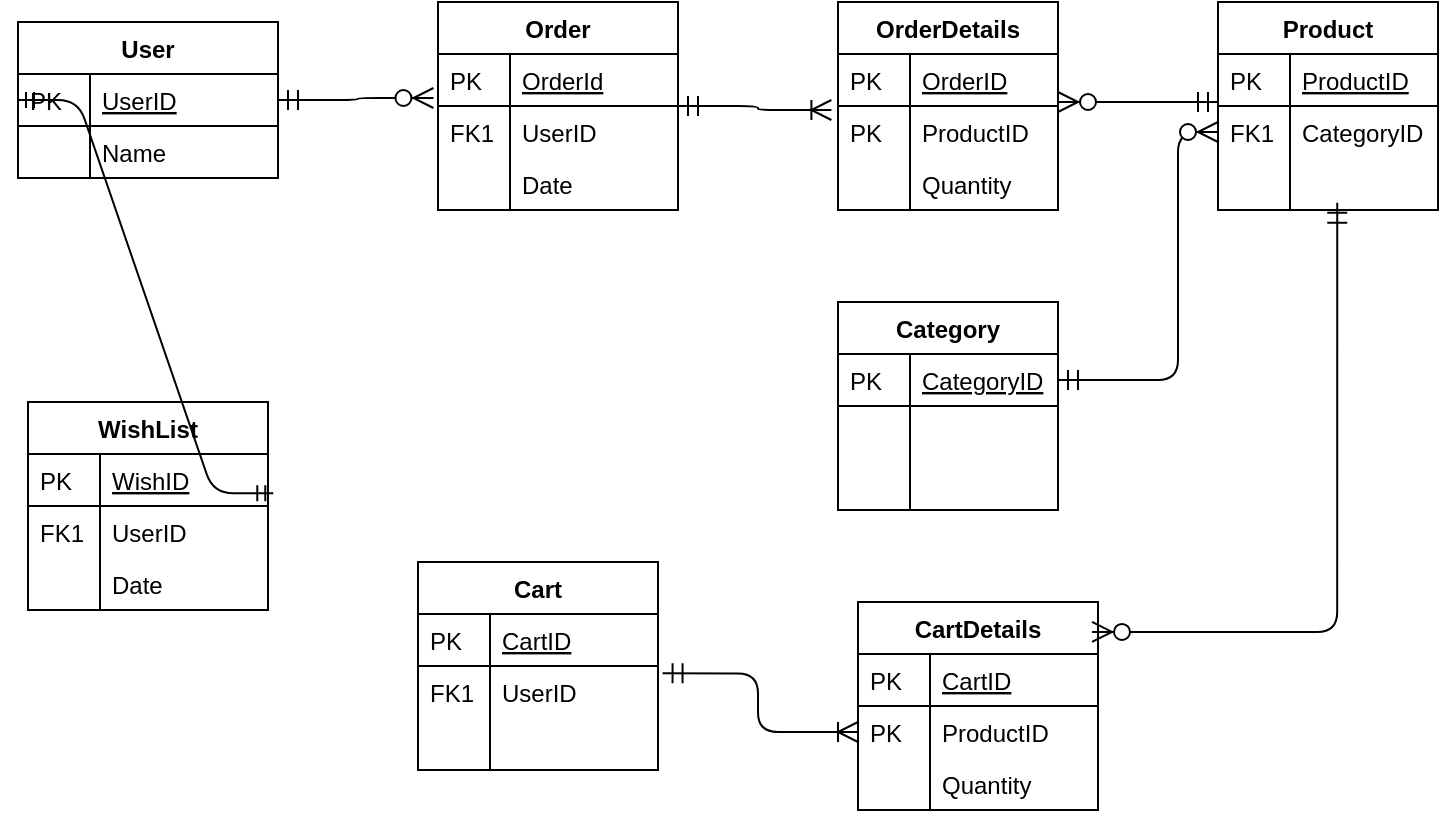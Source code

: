 <mxfile type="device" version="13.1.2"><diagram id="C5RBs43oDa-KdzZeNtuy" name="Page-1"><mxGraphModel grid="1" shadow="0" math="0" pageHeight="1169" pageWidth="827" pageScale="1" page="1" fold="1" arrows="1" connect="1" tooltips="1" guides="1" gridSize="10" dy="466" dx="782"><root><mxCell id="WIyWlLk6GJQsqaUBKTNV-0"/><mxCell id="WIyWlLk6GJQsqaUBKTNV-1" parent="WIyWlLk6GJQsqaUBKTNV-0"/><mxCell id="zkfFHV4jXpPFQw0GAbJ--63" value="" parent="WIyWlLk6GJQsqaUBKTNV-1" target="zkfFHV4jXpPFQw0GAbJ--57" style="edgeStyle=orthogonalEdgeStyle;endArrow=ERzeroToMany;startArrow=ERmandOne;shadow=0;strokeWidth=1;endSize=8;startSize=8;entryX=-0.019;entryY=0.846;entryDx=0;entryDy=0;entryPerimeter=0;" edge="1" source="zkfFHV4jXpPFQw0GAbJ--52"><mxGeometry as="geometry" height="100" width="100" relative="1"><mxPoint as="sourcePoint" y="390" x="310"/><mxPoint as="targetPoint" y="129" x="250"/></mxGeometry></mxCell><mxCell id="zkfFHV4jXpPFQw0GAbJ--71" value="" parent="WIyWlLk6GJQsqaUBKTNV-1" target="wFKv8xqpqsRJh2SXNeaw-4" style="edgeStyle=orthogonalEdgeStyle;endArrow=ERoneToMany;startArrow=ERmandOne;shadow=0;strokeWidth=1;endSize=8;startSize=8;entryX=-0.03;entryY=0.077;entryDx=0;entryDy=0;entryPerimeter=0;" edge="1" source="zkfFHV4jXpPFQw0GAbJ--56"><mxGeometry as="geometry" height="100" width="100" relative="1"><mxPoint as="sourcePoint" y="182" x="410"/><mxPoint as="targetPoint" y="132" x="440"/><Array as="points"/></mxGeometry></mxCell><mxCell id="zkfFHV4jXpPFQw0GAbJ--51" value="User" parent="WIyWlLk6GJQsqaUBKTNV-1" style="swimlane;fontStyle=1;childLayout=stackLayout;horizontal=1;startSize=26;horizontalStack=0;resizeParent=1;resizeLast=0;collapsible=1;marginBottom=0;rounded=0;shadow=0;strokeWidth=1;" vertex="1"><mxGeometry as="geometry" height="78" width="130" y="90" x="40"><mxRectangle as="alternateBounds" height="26" width="160" y="80" x="20"/></mxGeometry></mxCell><mxCell id="zkfFHV4jXpPFQw0GAbJ--52" value="UserID" parent="zkfFHV4jXpPFQw0GAbJ--51" style="shape=partialRectangle;top=0;left=0;right=0;bottom=1;align=left;verticalAlign=top;fillColor=none;spacingLeft=40;spacingRight=4;overflow=hidden;rotatable=0;points=[[0,0.5],[1,0.5]];portConstraint=eastwest;dropTarget=0;rounded=0;shadow=0;strokeWidth=1;fontStyle=4" vertex="1"><mxGeometry as="geometry" height="26" width="130" y="26"/></mxCell><mxCell id="zkfFHV4jXpPFQw0GAbJ--53" value="PK" parent="zkfFHV4jXpPFQw0GAbJ--52" style="shape=partialRectangle;top=0;left=0;bottom=0;fillColor=none;align=left;verticalAlign=top;spacingLeft=4;spacingRight=4;overflow=hidden;rotatable=0;points=[];portConstraint=eastwest;part=1;" vertex="1" connectable="0"><mxGeometry as="geometry" height="26" width="36"/></mxCell><mxCell id="zkfFHV4jXpPFQw0GAbJ--54" value="Name" parent="zkfFHV4jXpPFQw0GAbJ--51" style="shape=partialRectangle;top=0;left=0;right=0;bottom=0;align=left;verticalAlign=top;fillColor=none;spacingLeft=40;spacingRight=4;overflow=hidden;rotatable=0;points=[[0,0.5],[1,0.5]];portConstraint=eastwest;dropTarget=0;rounded=0;shadow=0;strokeWidth=1;" vertex="1"><mxGeometry as="geometry" height="26" width="130" y="52"/></mxCell><mxCell id="zkfFHV4jXpPFQw0GAbJ--55" value="" parent="zkfFHV4jXpPFQw0GAbJ--54" style="shape=partialRectangle;top=0;left=0;bottom=0;fillColor=none;align=left;verticalAlign=top;spacingLeft=4;spacingRight=4;overflow=hidden;rotatable=0;points=[];portConstraint=eastwest;part=1;" vertex="1" connectable="0"><mxGeometry as="geometry" height="26" width="36"/></mxCell><mxCell id="zkfFHV4jXpPFQw0GAbJ--56" value="Order" parent="WIyWlLk6GJQsqaUBKTNV-1" style="swimlane;fontStyle=1;childLayout=stackLayout;horizontal=1;startSize=26;horizontalStack=0;resizeParent=1;resizeLast=0;collapsible=1;marginBottom=0;rounded=0;shadow=0;strokeWidth=1;" vertex="1"><mxGeometry as="geometry" height="104" width="120" y="80" x="250"><mxRectangle as="alternateBounds" height="26" width="160" y="80" x="260"/></mxGeometry></mxCell><mxCell id="zkfFHV4jXpPFQw0GAbJ--57" value="OrderId" parent="zkfFHV4jXpPFQw0GAbJ--56" style="shape=partialRectangle;top=0;left=0;right=0;bottom=1;align=left;verticalAlign=top;fillColor=none;spacingLeft=40;spacingRight=4;overflow=hidden;rotatable=0;points=[[0,0.5],[1,0.5]];portConstraint=eastwest;dropTarget=0;rounded=0;shadow=0;strokeWidth=1;fontStyle=4" vertex="1"><mxGeometry as="geometry" height="26" width="120" y="26"/></mxCell><mxCell id="zkfFHV4jXpPFQw0GAbJ--58" value="PK" parent="zkfFHV4jXpPFQw0GAbJ--57" style="shape=partialRectangle;top=0;left=0;bottom=0;fillColor=none;align=left;verticalAlign=top;spacingLeft=4;spacingRight=4;overflow=hidden;rotatable=0;points=[];portConstraint=eastwest;part=1;" vertex="1" connectable="0"><mxGeometry as="geometry" height="26" width="36"/></mxCell><mxCell id="zkfFHV4jXpPFQw0GAbJ--59" value="UserID" parent="zkfFHV4jXpPFQw0GAbJ--56" style="shape=partialRectangle;top=0;left=0;right=0;bottom=0;align=left;verticalAlign=top;fillColor=none;spacingLeft=40;spacingRight=4;overflow=hidden;rotatable=0;points=[[0,0.5],[1,0.5]];portConstraint=eastwest;dropTarget=0;rounded=0;shadow=0;strokeWidth=1;" vertex="1"><mxGeometry as="geometry" height="26" width="120" y="52"/></mxCell><mxCell id="zkfFHV4jXpPFQw0GAbJ--60" value="FK1" parent="zkfFHV4jXpPFQw0GAbJ--59" style="shape=partialRectangle;top=0;left=0;bottom=0;fillColor=none;align=left;verticalAlign=top;spacingLeft=4;spacingRight=4;overflow=hidden;rotatable=0;points=[];portConstraint=eastwest;part=1;" vertex="1" connectable="0"><mxGeometry as="geometry" height="26" width="36"/></mxCell><mxCell id="zkfFHV4jXpPFQw0GAbJ--61" value="Date" parent="zkfFHV4jXpPFQw0GAbJ--56" style="shape=partialRectangle;top=0;left=0;right=0;bottom=0;align=left;verticalAlign=top;fillColor=none;spacingLeft=40;spacingRight=4;overflow=hidden;rotatable=0;points=[[0,0.5],[1,0.5]];portConstraint=eastwest;dropTarget=0;rounded=0;shadow=0;strokeWidth=1;" vertex="1"><mxGeometry as="geometry" height="26" width="120" y="78"/></mxCell><mxCell id="zkfFHV4jXpPFQw0GAbJ--62" value="" parent="zkfFHV4jXpPFQw0GAbJ--61" style="shape=partialRectangle;top=0;left=0;bottom=0;fillColor=none;align=left;verticalAlign=top;spacingLeft=4;spacingRight=4;overflow=hidden;rotatable=0;points=[];portConstraint=eastwest;part=1;" vertex="1" connectable="0"><mxGeometry as="geometry" height="26" width="36"/></mxCell><mxCell id="Ucd1f6ibk28XVqGL_0yX-0" value="Product" parent="WIyWlLk6GJQsqaUBKTNV-1" style="swimlane;fontStyle=1;childLayout=stackLayout;horizontal=1;startSize=26;horizontalStack=0;resizeParent=1;resizeLast=0;collapsible=1;marginBottom=0;rounded=0;shadow=0;strokeWidth=1;" vertex="1"><mxGeometry as="geometry" height="104" width="110" y="80" x="640"><mxRectangle as="alternateBounds" height="26" width="160" y="80" x="260"/></mxGeometry></mxCell><mxCell id="Ucd1f6ibk28XVqGL_0yX-1" value="ProductID" parent="Ucd1f6ibk28XVqGL_0yX-0" style="shape=partialRectangle;top=0;left=0;right=0;bottom=1;align=left;verticalAlign=top;fillColor=none;spacingLeft=40;spacingRight=4;overflow=hidden;rotatable=0;points=[[0,0.5],[1,0.5]];portConstraint=eastwest;dropTarget=0;rounded=0;shadow=0;strokeWidth=1;fontStyle=4" vertex="1"><mxGeometry as="geometry" height="26" width="110" y="26"/></mxCell><mxCell id="Ucd1f6ibk28XVqGL_0yX-2" value="PK" parent="Ucd1f6ibk28XVqGL_0yX-1" style="shape=partialRectangle;top=0;left=0;bottom=0;fillColor=none;align=left;verticalAlign=top;spacingLeft=4;spacingRight=4;overflow=hidden;rotatable=0;points=[];portConstraint=eastwest;part=1;" vertex="1" connectable="0"><mxGeometry as="geometry" height="26" width="36"/></mxCell><mxCell id="Ucd1f6ibk28XVqGL_0yX-3" value="CategoryID" parent="Ucd1f6ibk28XVqGL_0yX-0" style="shape=partialRectangle;top=0;left=0;right=0;bottom=0;align=left;verticalAlign=top;fillColor=none;spacingLeft=40;spacingRight=4;overflow=hidden;rotatable=0;points=[[0,0.5],[1,0.5]];portConstraint=eastwest;dropTarget=0;rounded=0;shadow=0;strokeWidth=1;" vertex="1"><mxGeometry as="geometry" height="26" width="110" y="52"/></mxCell><mxCell id="Ucd1f6ibk28XVqGL_0yX-4" value="FK1" parent="Ucd1f6ibk28XVqGL_0yX-3" style="shape=partialRectangle;top=0;left=0;bottom=0;fillColor=none;align=left;verticalAlign=top;spacingLeft=4;spacingRight=4;overflow=hidden;rotatable=0;points=[];portConstraint=eastwest;part=1;" vertex="1" connectable="0"><mxGeometry as="geometry" height="26" width="36"/></mxCell><mxCell id="Ucd1f6ibk28XVqGL_0yX-5" value="" parent="Ucd1f6ibk28XVqGL_0yX-0" style="shape=partialRectangle;top=0;left=0;right=0;bottom=0;align=left;verticalAlign=top;fillColor=none;spacingLeft=40;spacingRight=4;overflow=hidden;rotatable=0;points=[[0,0.5],[1,0.5]];portConstraint=eastwest;dropTarget=0;rounded=0;shadow=0;strokeWidth=1;" vertex="1"><mxGeometry as="geometry" height="26" width="110" y="78"/></mxCell><mxCell id="Ucd1f6ibk28XVqGL_0yX-6" value="" parent="Ucd1f6ibk28XVqGL_0yX-5" style="shape=partialRectangle;top=0;left=0;bottom=0;fillColor=none;align=left;verticalAlign=top;spacingLeft=4;spacingRight=4;overflow=hidden;rotatable=0;points=[];portConstraint=eastwest;part=1;" vertex="1" connectable="0"><mxGeometry as="geometry" height="26" width="36"/></mxCell><mxCell id="wFKv8xqpqsRJh2SXNeaw-8" value="" parent="WIyWlLk6GJQsqaUBKTNV-1" style="edgeStyle=orthogonalEdgeStyle;endArrow=ERzeroToMany;startArrow=ERmandOne;shadow=0;strokeWidth=1;endSize=8;startSize=8;" edge="1"><mxGeometry as="geometry" height="100" width="100" relative="1"><mxPoint as="sourcePoint" y="130" x="640"/><mxPoint as="targetPoint" y="130" x="560"/><Array as="points"><mxPoint y="130" x="640"/></Array></mxGeometry></mxCell><mxCell id="wFKv8xqpqsRJh2SXNeaw-1" value="OrderDetails" parent="WIyWlLk6GJQsqaUBKTNV-1" style="swimlane;fontStyle=1;childLayout=stackLayout;horizontal=1;startSize=26;horizontalStack=0;resizeParent=1;resizeLast=0;collapsible=1;marginBottom=0;rounded=0;shadow=0;strokeWidth=1;" vertex="1"><mxGeometry as="geometry" height="104" width="110" y="80" x="450"><mxRectangle as="alternateBounds" height="26" width="160" y="80" x="260"/></mxGeometry></mxCell><mxCell id="wFKv8xqpqsRJh2SXNeaw-2" value="OrderID" parent="wFKv8xqpqsRJh2SXNeaw-1" style="shape=partialRectangle;top=0;left=0;right=0;bottom=1;align=left;verticalAlign=top;fillColor=none;spacingLeft=40;spacingRight=4;overflow=hidden;rotatable=0;points=[[0,0.5],[1,0.5]];portConstraint=eastwest;dropTarget=0;rounded=0;shadow=0;strokeWidth=1;fontStyle=4" vertex="1"><mxGeometry as="geometry" height="26" width="110" y="26"/></mxCell><mxCell id="wFKv8xqpqsRJh2SXNeaw-3" value="PK" parent="wFKv8xqpqsRJh2SXNeaw-2" style="shape=partialRectangle;top=0;left=0;bottom=0;fillColor=none;align=left;verticalAlign=top;spacingLeft=4;spacingRight=4;overflow=hidden;rotatable=0;points=[];portConstraint=eastwest;part=1;" vertex="1" connectable="0"><mxGeometry as="geometry" height="26" width="36"/></mxCell><mxCell id="wFKv8xqpqsRJh2SXNeaw-4" value="ProductID" parent="wFKv8xqpqsRJh2SXNeaw-1" style="shape=partialRectangle;top=0;left=0;right=0;bottom=0;align=left;verticalAlign=top;fillColor=none;spacingLeft=40;spacingRight=4;overflow=hidden;rotatable=0;points=[[0,0.5],[1,0.5]];portConstraint=eastwest;dropTarget=0;rounded=0;shadow=0;strokeWidth=1;" vertex="1"><mxGeometry as="geometry" height="26" width="110" y="52"/></mxCell><mxCell id="wFKv8xqpqsRJh2SXNeaw-5" value="PK" parent="wFKv8xqpqsRJh2SXNeaw-4" style="shape=partialRectangle;top=0;left=0;bottom=0;fillColor=none;align=left;verticalAlign=top;spacingLeft=4;spacingRight=4;overflow=hidden;rotatable=0;points=[];portConstraint=eastwest;part=1;" vertex="1" connectable="0"><mxGeometry as="geometry" height="26" width="36"/></mxCell><mxCell id="wFKv8xqpqsRJh2SXNeaw-6" value="Quantity" parent="wFKv8xqpqsRJh2SXNeaw-1" style="shape=partialRectangle;top=0;left=0;right=0;bottom=0;align=left;verticalAlign=top;fillColor=none;spacingLeft=40;spacingRight=4;overflow=hidden;rotatable=0;points=[[0,0.5],[1,0.5]];portConstraint=eastwest;dropTarget=0;rounded=0;shadow=0;strokeWidth=1;" vertex="1"><mxGeometry as="geometry" height="26" width="110" y="78"/></mxCell><mxCell id="wFKv8xqpqsRJh2SXNeaw-7" value="" parent="wFKv8xqpqsRJh2SXNeaw-6" style="shape=partialRectangle;top=0;left=0;bottom=0;fillColor=none;align=left;verticalAlign=top;spacingLeft=4;spacingRight=4;overflow=hidden;rotatable=0;points=[];portConstraint=eastwest;part=1;" vertex="1" connectable="0"><mxGeometry as="geometry" height="26" width="36"/></mxCell><mxCell id="wFKv8xqpqsRJh2SXNeaw-11" value="Category" parent="WIyWlLk6GJQsqaUBKTNV-1" style="swimlane;fontStyle=1;childLayout=stackLayout;horizontal=1;startSize=26;horizontalStack=0;resizeParent=1;resizeLast=0;collapsible=1;marginBottom=0;rounded=0;shadow=0;strokeWidth=1;" vertex="1"><mxGeometry as="geometry" height="104" width="110" y="230" x="450"><mxRectangle as="alternateBounds" height="26" width="160" y="80" x="260"/></mxGeometry></mxCell><mxCell id="wFKv8xqpqsRJh2SXNeaw-12" value="CategoryID" parent="wFKv8xqpqsRJh2SXNeaw-11" style="shape=partialRectangle;top=0;left=0;right=0;bottom=1;align=left;verticalAlign=top;fillColor=none;spacingLeft=40;spacingRight=4;overflow=hidden;rotatable=0;points=[[0,0.5],[1,0.5]];portConstraint=eastwest;dropTarget=0;rounded=0;shadow=0;strokeWidth=1;fontStyle=4" vertex="1"><mxGeometry as="geometry" height="26" width="110" y="26"/></mxCell><mxCell id="wFKv8xqpqsRJh2SXNeaw-13" value="PK" parent="wFKv8xqpqsRJh2SXNeaw-12" style="shape=partialRectangle;top=0;left=0;bottom=0;fillColor=none;align=left;verticalAlign=top;spacingLeft=4;spacingRight=4;overflow=hidden;rotatable=0;points=[];portConstraint=eastwest;part=1;" vertex="1" connectable="0"><mxGeometry as="geometry" height="26" width="36"/></mxCell><mxCell id="wFKv8xqpqsRJh2SXNeaw-14" value="" parent="wFKv8xqpqsRJh2SXNeaw-11" style="shape=partialRectangle;top=0;left=0;right=0;bottom=0;align=left;verticalAlign=top;fillColor=none;spacingLeft=40;spacingRight=4;overflow=hidden;rotatable=0;points=[[0,0.5],[1,0.5]];portConstraint=eastwest;dropTarget=0;rounded=0;shadow=0;strokeWidth=1;" vertex="1"><mxGeometry as="geometry" height="26" width="110" y="52"/></mxCell><mxCell id="wFKv8xqpqsRJh2SXNeaw-15" value="" parent="wFKv8xqpqsRJh2SXNeaw-14" style="shape=partialRectangle;top=0;left=0;bottom=0;fillColor=none;align=left;verticalAlign=top;spacingLeft=4;spacingRight=4;overflow=hidden;rotatable=0;points=[];portConstraint=eastwest;part=1;" vertex="1" connectable="0"><mxGeometry as="geometry" height="26" width="36"/></mxCell><mxCell id="wFKv8xqpqsRJh2SXNeaw-16" value="" parent="wFKv8xqpqsRJh2SXNeaw-11" style="shape=partialRectangle;top=0;left=0;right=0;bottom=0;align=left;verticalAlign=top;fillColor=none;spacingLeft=40;spacingRight=4;overflow=hidden;rotatable=0;points=[[0,0.5],[1,0.5]];portConstraint=eastwest;dropTarget=0;rounded=0;shadow=0;strokeWidth=1;" vertex="1"><mxGeometry as="geometry" height="26" width="110" y="78"/></mxCell><mxCell id="wFKv8xqpqsRJh2SXNeaw-17" value="" parent="wFKv8xqpqsRJh2SXNeaw-16" style="shape=partialRectangle;top=0;left=0;bottom=0;fillColor=none;align=left;verticalAlign=top;spacingLeft=4;spacingRight=4;overflow=hidden;rotatable=0;points=[];portConstraint=eastwest;part=1;" vertex="1" connectable="0"><mxGeometry as="geometry" height="26" width="36"/></mxCell><mxCell id="wFKv8xqpqsRJh2SXNeaw-18" value="" parent="WIyWlLk6GJQsqaUBKTNV-1" target="Ucd1f6ibk28XVqGL_0yX-3" style="edgeStyle=orthogonalEdgeStyle;endArrow=ERzeroToMany;startArrow=ERmandOne;shadow=0;strokeWidth=1;endSize=8;startSize=8;entryX=0;entryY=0.5;entryDx=0;entryDy=0;exitX=1;exitY=0.5;exitDx=0;exitDy=0;" edge="1" source="wFKv8xqpqsRJh2SXNeaw-12"><mxGeometry as="geometry" height="100" width="100" relative="1"><mxPoint as="sourcePoint" y="300" x="570"/><mxPoint as="targetPoint" y="330" x="670"/><Array as="points"><mxPoint y="269" x="620"/><mxPoint y="145" x="620"/></Array></mxGeometry></mxCell><mxCell id="MsV8iXLdkg1jqyPLNJUQ-1" value="WishList" parent="WIyWlLk6GJQsqaUBKTNV-1" style="swimlane;fontStyle=1;childLayout=stackLayout;horizontal=1;startSize=26;horizontalStack=0;resizeParent=1;resizeLast=0;collapsible=1;marginBottom=0;rounded=0;shadow=0;strokeWidth=1;" vertex="1"><mxGeometry as="geometry" height="104" width="120" y="280" x="45"><mxRectangle as="alternateBounds" height="26" width="160" y="80" x="260"/></mxGeometry></mxCell><mxCell id="MsV8iXLdkg1jqyPLNJUQ-2" value="WishID" parent="MsV8iXLdkg1jqyPLNJUQ-1" style="shape=partialRectangle;top=0;left=0;right=0;bottom=1;align=left;verticalAlign=top;fillColor=none;spacingLeft=40;spacingRight=4;overflow=hidden;rotatable=0;points=[[0,0.5],[1,0.5]];portConstraint=eastwest;dropTarget=0;rounded=0;shadow=0;strokeWidth=1;fontStyle=4" vertex="1"><mxGeometry as="geometry" height="26" width="120" y="26"/></mxCell><mxCell id="MsV8iXLdkg1jqyPLNJUQ-3" value="PK" parent="MsV8iXLdkg1jqyPLNJUQ-2" style="shape=partialRectangle;top=0;left=0;bottom=0;fillColor=none;align=left;verticalAlign=top;spacingLeft=4;spacingRight=4;overflow=hidden;rotatable=0;points=[];portConstraint=eastwest;part=1;" vertex="1" connectable="0"><mxGeometry as="geometry" height="26" width="36"/></mxCell><mxCell id="MsV8iXLdkg1jqyPLNJUQ-4" value="UserID" parent="MsV8iXLdkg1jqyPLNJUQ-1" style="shape=partialRectangle;top=0;left=0;right=0;bottom=0;align=left;verticalAlign=top;fillColor=none;spacingLeft=40;spacingRight=4;overflow=hidden;rotatable=0;points=[[0,0.5],[1,0.5]];portConstraint=eastwest;dropTarget=0;rounded=0;shadow=0;strokeWidth=1;" vertex="1"><mxGeometry as="geometry" height="26" width="120" y="52"/></mxCell><mxCell id="MsV8iXLdkg1jqyPLNJUQ-5" value="FK1" parent="MsV8iXLdkg1jqyPLNJUQ-4" style="shape=partialRectangle;top=0;left=0;bottom=0;fillColor=none;align=left;verticalAlign=top;spacingLeft=4;spacingRight=4;overflow=hidden;rotatable=0;points=[];portConstraint=eastwest;part=1;" vertex="1" connectable="0"><mxGeometry as="geometry" height="26" width="36"/></mxCell><mxCell id="MsV8iXLdkg1jqyPLNJUQ-6" value="Date" parent="MsV8iXLdkg1jqyPLNJUQ-1" style="shape=partialRectangle;top=0;left=0;right=0;bottom=0;align=left;verticalAlign=top;fillColor=none;spacingLeft=40;spacingRight=4;overflow=hidden;rotatable=0;points=[[0,0.5],[1,0.5]];portConstraint=eastwest;dropTarget=0;rounded=0;shadow=0;strokeWidth=1;" vertex="1"><mxGeometry as="geometry" height="26" width="120" y="78"/></mxCell><mxCell id="MsV8iXLdkg1jqyPLNJUQ-7" value="" parent="MsV8iXLdkg1jqyPLNJUQ-6" style="shape=partialRectangle;top=0;left=0;bottom=0;fillColor=none;align=left;verticalAlign=top;spacingLeft=4;spacingRight=4;overflow=hidden;rotatable=0;points=[];portConstraint=eastwest;part=1;" vertex="1" connectable="0"><mxGeometry as="geometry" height="26" width="36"/></mxCell><mxCell id="MsV8iXLdkg1jqyPLNJUQ-8" value="Cart" parent="WIyWlLk6GJQsqaUBKTNV-1" style="swimlane;fontStyle=1;childLayout=stackLayout;horizontal=1;startSize=26;horizontalStack=0;resizeParent=1;resizeLast=0;collapsible=1;marginBottom=0;rounded=0;shadow=0;strokeWidth=1;" vertex="1"><mxGeometry as="geometry" height="104" width="120" y="360" x="240"><mxRectangle as="alternateBounds" height="26" width="160" y="80" x="260"/></mxGeometry></mxCell><mxCell id="MsV8iXLdkg1jqyPLNJUQ-9" value="CartID" parent="MsV8iXLdkg1jqyPLNJUQ-8" style="shape=partialRectangle;top=0;left=0;right=0;bottom=1;align=left;verticalAlign=top;fillColor=none;spacingLeft=40;spacingRight=4;overflow=hidden;rotatable=0;points=[[0,0.5],[1,0.5]];portConstraint=eastwest;dropTarget=0;rounded=0;shadow=0;strokeWidth=1;fontStyle=4" vertex="1"><mxGeometry as="geometry" height="26" width="120" y="26"/></mxCell><mxCell id="MsV8iXLdkg1jqyPLNJUQ-10" value="PK" parent="MsV8iXLdkg1jqyPLNJUQ-9" style="shape=partialRectangle;top=0;left=0;bottom=0;fillColor=none;align=left;verticalAlign=top;spacingLeft=4;spacingRight=4;overflow=hidden;rotatable=0;points=[];portConstraint=eastwest;part=1;" vertex="1" connectable="0"><mxGeometry as="geometry" height="26" width="36"/></mxCell><mxCell id="MsV8iXLdkg1jqyPLNJUQ-11" value="UserID" parent="MsV8iXLdkg1jqyPLNJUQ-8" style="shape=partialRectangle;top=0;left=0;right=0;bottom=0;align=left;verticalAlign=top;fillColor=none;spacingLeft=40;spacingRight=4;overflow=hidden;rotatable=0;points=[[0,0.5],[1,0.5]];portConstraint=eastwest;dropTarget=0;rounded=0;shadow=0;strokeWidth=1;" vertex="1"><mxGeometry as="geometry" height="26" width="120" y="52"/></mxCell><mxCell id="MsV8iXLdkg1jqyPLNJUQ-12" value="FK1" parent="MsV8iXLdkg1jqyPLNJUQ-11" style="shape=partialRectangle;top=0;left=0;bottom=0;fillColor=none;align=left;verticalAlign=top;spacingLeft=4;spacingRight=4;overflow=hidden;rotatable=0;points=[];portConstraint=eastwest;part=1;" vertex="1" connectable="0"><mxGeometry as="geometry" height="26" width="36"/></mxCell><mxCell id="MsV8iXLdkg1jqyPLNJUQ-13" value="" parent="MsV8iXLdkg1jqyPLNJUQ-8" style="shape=partialRectangle;top=0;left=0;right=0;bottom=0;align=left;verticalAlign=top;fillColor=none;spacingLeft=40;spacingRight=4;overflow=hidden;rotatable=0;points=[[0,0.5],[1,0.5]];portConstraint=eastwest;dropTarget=0;rounded=0;shadow=0;strokeWidth=1;" vertex="1"><mxGeometry as="geometry" height="26" width="120" y="78"/></mxCell><mxCell id="MsV8iXLdkg1jqyPLNJUQ-14" value="" parent="MsV8iXLdkg1jqyPLNJUQ-13" style="shape=partialRectangle;top=0;left=0;bottom=0;fillColor=none;align=left;verticalAlign=top;spacingLeft=4;spacingRight=4;overflow=hidden;rotatable=0;points=[];portConstraint=eastwest;part=1;" vertex="1" connectable="0"><mxGeometry as="geometry" height="26" width="36"/></mxCell><mxCell id="MsV8iXLdkg1jqyPLNJUQ-15" value="CartDetails" parent="WIyWlLk6GJQsqaUBKTNV-1" style="swimlane;fontStyle=1;childLayout=stackLayout;horizontal=1;startSize=26;horizontalStack=0;resizeParent=1;resizeLast=0;collapsible=1;marginBottom=0;rounded=0;shadow=0;strokeWidth=1;" vertex="1"><mxGeometry as="geometry" height="104" width="120" y="380" x="460"><mxRectangle as="alternateBounds" height="26" width="160" y="80" x="260"/></mxGeometry></mxCell><mxCell id="MsV8iXLdkg1jqyPLNJUQ-16" value="CartID" parent="MsV8iXLdkg1jqyPLNJUQ-15" style="shape=partialRectangle;top=0;left=0;right=0;bottom=1;align=left;verticalAlign=top;fillColor=none;spacingLeft=40;spacingRight=4;overflow=hidden;rotatable=0;points=[[0,0.5],[1,0.5]];portConstraint=eastwest;dropTarget=0;rounded=0;shadow=0;strokeWidth=1;fontStyle=4" vertex="1"><mxGeometry as="geometry" height="26" width="120" y="26"/></mxCell><mxCell id="MsV8iXLdkg1jqyPLNJUQ-17" value="PK" parent="MsV8iXLdkg1jqyPLNJUQ-16" style="shape=partialRectangle;top=0;left=0;bottom=0;fillColor=none;align=left;verticalAlign=top;spacingLeft=4;spacingRight=4;overflow=hidden;rotatable=0;points=[];portConstraint=eastwest;part=1;" vertex="1" connectable="0"><mxGeometry as="geometry" height="26" width="36"/></mxCell><mxCell id="MsV8iXLdkg1jqyPLNJUQ-18" value="ProductID" parent="MsV8iXLdkg1jqyPLNJUQ-15" style="shape=partialRectangle;top=0;left=0;right=0;bottom=0;align=left;verticalAlign=top;fillColor=none;spacingLeft=40;spacingRight=4;overflow=hidden;rotatable=0;points=[[0,0.5],[1,0.5]];portConstraint=eastwest;dropTarget=0;rounded=0;shadow=0;strokeWidth=1;" vertex="1"><mxGeometry as="geometry" height="26" width="120" y="52"/></mxCell><mxCell id="MsV8iXLdkg1jqyPLNJUQ-19" value="PK" parent="MsV8iXLdkg1jqyPLNJUQ-18" style="shape=partialRectangle;top=0;left=0;bottom=0;fillColor=none;align=left;verticalAlign=top;spacingLeft=4;spacingRight=4;overflow=hidden;rotatable=0;points=[];portConstraint=eastwest;part=1;" vertex="1" connectable="0"><mxGeometry as="geometry" height="26" width="36"/></mxCell><mxCell id="MsV8iXLdkg1jqyPLNJUQ-20" value="Quantity" parent="MsV8iXLdkg1jqyPLNJUQ-15" style="shape=partialRectangle;top=0;left=0;right=0;bottom=0;align=left;verticalAlign=top;fillColor=none;spacingLeft=40;spacingRight=4;overflow=hidden;rotatable=0;points=[[0,0.5],[1,0.5]];portConstraint=eastwest;dropTarget=0;rounded=0;shadow=0;strokeWidth=1;" vertex="1"><mxGeometry as="geometry" height="26" width="120" y="78"/></mxCell><mxCell id="MsV8iXLdkg1jqyPLNJUQ-21" value="" parent="MsV8iXLdkg1jqyPLNJUQ-20" style="shape=partialRectangle;top=0;left=0;bottom=0;fillColor=none;align=left;verticalAlign=top;spacingLeft=4;spacingRight=4;overflow=hidden;rotatable=0;points=[];portConstraint=eastwest;part=1;" vertex="1" connectable="0"><mxGeometry as="geometry" height="26" width="36"/></mxCell><mxCell id="MsV8iXLdkg1jqyPLNJUQ-22" value="" parent="WIyWlLk6GJQsqaUBKTNV-1" target="MsV8iXLdkg1jqyPLNJUQ-18" style="edgeStyle=orthogonalEdgeStyle;endArrow=ERoneToMany;startArrow=ERmandOne;shadow=0;strokeWidth=1;endSize=8;startSize=8;entryX=0;entryY=0.5;entryDx=0;entryDy=0;exitX=1.019;exitY=0.141;exitDx=0;exitDy=0;exitPerimeter=0;" edge="1" source="MsV8iXLdkg1jqyPLNJUQ-11"><mxGeometry as="geometry" height="100" width="100" relative="1"><mxPoint as="sourcePoint" y="450" x="410"/><mxPoint as="targetPoint" y="452.002" x="486.7"/><Array as="points"/></mxGeometry></mxCell><mxCell id="MsV8iXLdkg1jqyPLNJUQ-24" value="" parent="WIyWlLk6GJQsqaUBKTNV-1" target="MsV8iXLdkg1jqyPLNJUQ-15" style="edgeStyle=orthogonalEdgeStyle;endArrow=ERzeroToMany;startArrow=ERmandOne;shadow=0;strokeWidth=1;endSize=8;startSize=8;entryX=0.975;entryY=0.144;entryDx=0;entryDy=0;exitX=0.542;exitY=0.859;exitDx=0;exitDy=0;entryPerimeter=0;exitPerimeter=0;" edge="1" source="Ucd1f6ibk28XVqGL_0yX-5"><mxGeometry as="geometry" height="100" width="100" relative="1"><mxPoint as="sourcePoint" y="400" x="650"/><mxPoint as="targetPoint" y="276" x="730"/><Array as="points"><mxPoint y="395" x="700"/></Array></mxGeometry></mxCell><mxCell id="MsV8iXLdkg1jqyPLNJUQ-25" value="" parent="WIyWlLk6GJQsqaUBKTNV-1" target="zkfFHV4jXpPFQw0GAbJ--52" style="edgeStyle=entityRelationEdgeStyle;fontSize=12;html=1;endArrow=ERmandOne;startArrow=ERmandOne;exitX=1.022;exitY=-0.243;exitDx=0;exitDy=0;entryX=0;entryY=0.5;entryDx=0;entryDy=0;exitPerimeter=0;" edge="1" source="MsV8iXLdkg1jqyPLNJUQ-4"><mxGeometry as="geometry" height="100" width="100" relative="1"><mxPoint as="sourcePoint" y="330" x="350"/><mxPoint as="targetPoint" y="230" x="450"/></mxGeometry></mxCell></root></mxGraphModel></diagram></mxfile>